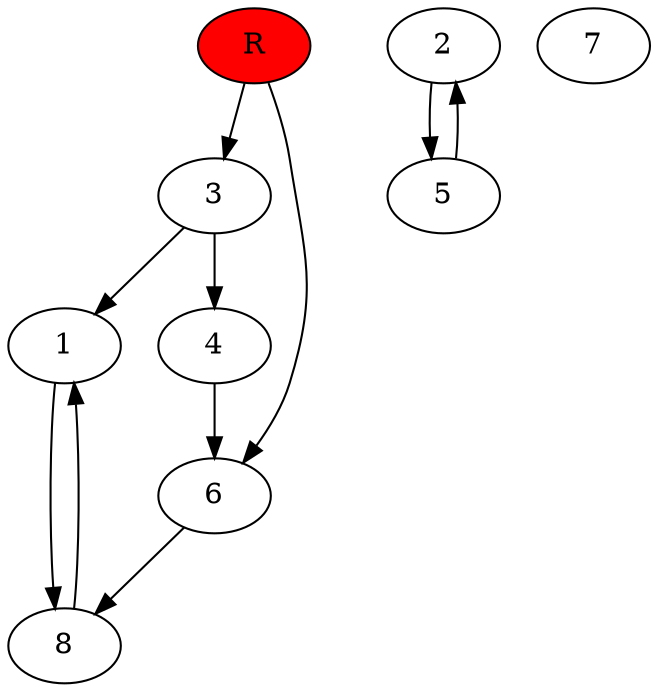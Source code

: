digraph prb822 {
	1
	2
	3
	4
	5
	6
	7
	8
	R [fillcolor="#ff0000" style=filled]
	1 -> 8
	2 -> 5
	3 -> 1
	3 -> 4
	4 -> 6
	5 -> 2
	6 -> 8
	8 -> 1
	R -> 3
	R -> 6
}
